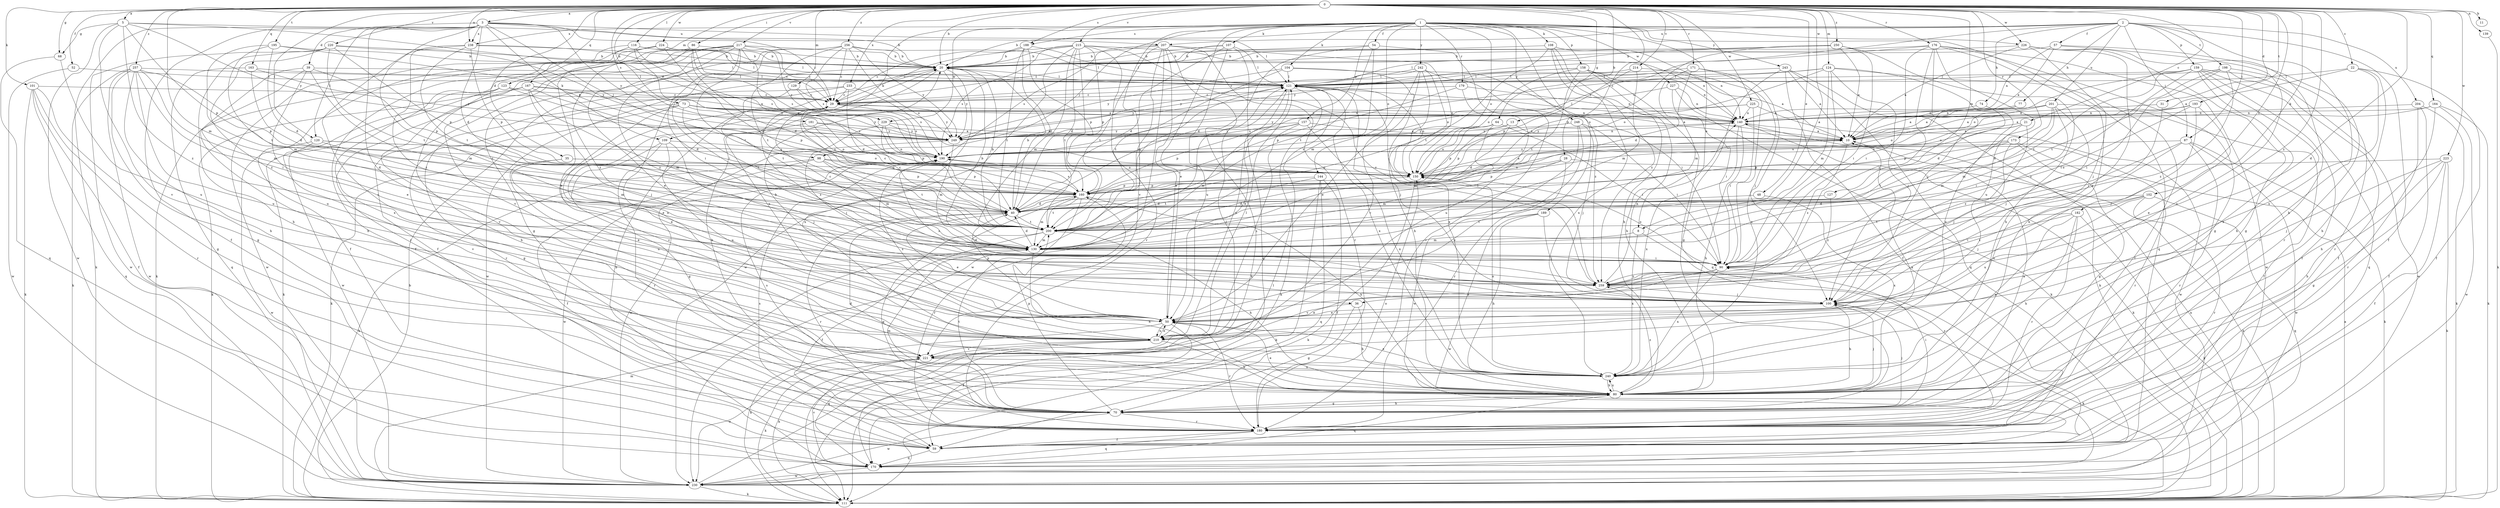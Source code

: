 strict digraph  {
0;
1;
2;
3;
5;
8;
10;
11;
13;
20;
21;
22;
28;
29;
31;
35;
36;
39;
40;
48;
50;
52;
54;
57;
59;
64;
68;
70;
73;
74;
77;
80;
86;
87;
90;
98;
100;
101;
102;
104;
107;
108;
109;
111;
116;
120;
121;
123;
124;
127;
129;
130;
139;
140;
144;
150;
157;
158;
159;
160;
163;
164;
167;
170;
171;
173;
176;
179;
180;
181;
182;
188;
189;
190;
193;
195;
198;
200;
201;
204;
207;
210;
214;
215;
217;
220;
221;
223;
224;
225;
226;
227;
229;
230;
233;
238;
240;
242;
243;
248;
249;
250;
256;
257;
259;
0 -> 3  [label=a];
0 -> 5  [label=a];
0 -> 8  [label=a];
0 -> 11  [label=b];
0 -> 13  [label=b];
0 -> 20  [label=b];
0 -> 21  [label=c];
0 -> 22  [label=c];
0 -> 28  [label=c];
0 -> 31  [label=d];
0 -> 35  [label=d];
0 -> 36  [label=d];
0 -> 48  [label=e];
0 -> 52  [label=f];
0 -> 64  [label=g];
0 -> 68  [label=g];
0 -> 73  [label=h];
0 -> 86  [label=i];
0 -> 87  [label=i];
0 -> 101  [label=k];
0 -> 102  [label=k];
0 -> 116  [label=l];
0 -> 120  [label=l];
0 -> 123  [label=m];
0 -> 124  [label=m];
0 -> 127  [label=m];
0 -> 129  [label=m];
0 -> 130  [label=m];
0 -> 139  [label=n];
0 -> 163  [label=q];
0 -> 164  [label=q];
0 -> 167  [label=q];
0 -> 171  [label=r];
0 -> 173  [label=r];
0 -> 176  [label=r];
0 -> 181  [label=s];
0 -> 182  [label=s];
0 -> 188  [label=s];
0 -> 193  [label=t];
0 -> 195  [label=t];
0 -> 214  [label=v];
0 -> 215  [label=v];
0 -> 217  [label=v];
0 -> 220  [label=v];
0 -> 223  [label=w];
0 -> 224  [label=w];
0 -> 225  [label=w];
0 -> 226  [label=w];
0 -> 233  [label=x];
0 -> 238  [label=x];
0 -> 250  [label=z];
0 -> 256  [label=z];
0 -> 257  [label=z];
0 -> 259  [label=z];
1 -> 8  [label=a];
1 -> 50  [label=e];
1 -> 54  [label=f];
1 -> 98  [label=j];
1 -> 104  [label=k];
1 -> 107  [label=k];
1 -> 108  [label=k];
1 -> 109  [label=k];
1 -> 144  [label=o];
1 -> 150  [label=o];
1 -> 157  [label=p];
1 -> 158  [label=p];
1 -> 170  [label=q];
1 -> 179  [label=r];
1 -> 188  [label=s];
1 -> 189  [label=s];
1 -> 221  [label=v];
1 -> 226  [label=w];
1 -> 227  [label=w];
1 -> 229  [label=w];
1 -> 242  [label=y];
1 -> 243  [label=y];
1 -> 248  [label=y];
2 -> 20  [label=b];
2 -> 57  [label=f];
2 -> 59  [label=f];
2 -> 74  [label=h];
2 -> 77  [label=h];
2 -> 80  [label=h];
2 -> 87  [label=i];
2 -> 159  [label=p];
2 -> 190  [label=s];
2 -> 198  [label=t];
2 -> 201  [label=u];
2 -> 204  [label=u];
2 -> 207  [label=u];
2 -> 238  [label=x];
3 -> 20  [label=b];
3 -> 29  [label=c];
3 -> 36  [label=d];
3 -> 39  [label=d];
3 -> 40  [label=d];
3 -> 59  [label=f];
3 -> 98  [label=j];
3 -> 109  [label=k];
3 -> 111  [label=k];
3 -> 120  [label=l];
3 -> 121  [label=l];
3 -> 238  [label=x];
3 -> 249  [label=y];
3 -> 259  [label=z];
5 -> 68  [label=g];
5 -> 160  [label=p];
5 -> 207  [label=u];
5 -> 221  [label=v];
5 -> 229  [label=w];
5 -> 230  [label=w];
5 -> 249  [label=y];
5 -> 259  [label=z];
8 -> 130  [label=m];
8 -> 180  [label=r];
8 -> 240  [label=x];
10 -> 190  [label=s];
10 -> 259  [label=z];
13 -> 10  [label=a];
13 -> 40  [label=d];
13 -> 160  [label=p];
13 -> 249  [label=y];
20 -> 121  [label=l];
20 -> 210  [label=u];
20 -> 230  [label=w];
20 -> 240  [label=x];
20 -> 249  [label=y];
21 -> 10  [label=a];
21 -> 130  [label=m];
21 -> 150  [label=o];
21 -> 160  [label=p];
21 -> 259  [label=z];
22 -> 10  [label=a];
22 -> 59  [label=f];
22 -> 80  [label=h];
22 -> 121  [label=l];
22 -> 210  [label=u];
28 -> 50  [label=e];
28 -> 111  [label=k];
28 -> 130  [label=m];
28 -> 150  [label=o];
28 -> 160  [label=p];
29 -> 140  [label=n];
29 -> 190  [label=s];
29 -> 249  [label=y];
29 -> 259  [label=z];
31 -> 90  [label=i];
31 -> 140  [label=n];
35 -> 50  [label=e];
35 -> 150  [label=o];
35 -> 160  [label=p];
35 -> 210  [label=u];
36 -> 50  [label=e];
36 -> 70  [label=g];
36 -> 80  [label=h];
39 -> 50  [label=e];
39 -> 80  [label=h];
39 -> 121  [label=l];
39 -> 130  [label=m];
39 -> 160  [label=p];
39 -> 210  [label=u];
40 -> 20  [label=b];
40 -> 29  [label=c];
40 -> 50  [label=e];
40 -> 180  [label=r];
40 -> 200  [label=t];
48 -> 40  [label=d];
48 -> 240  [label=x];
50 -> 20  [label=b];
50 -> 59  [label=f];
50 -> 111  [label=k];
50 -> 160  [label=p];
50 -> 180  [label=r];
50 -> 210  [label=u];
52 -> 121  [label=l];
52 -> 230  [label=w];
54 -> 20  [label=b];
54 -> 40  [label=d];
54 -> 130  [label=m];
54 -> 180  [label=r];
54 -> 200  [label=t];
57 -> 10  [label=a];
57 -> 20  [label=b];
57 -> 140  [label=n];
57 -> 180  [label=r];
57 -> 221  [label=v];
59 -> 170  [label=q];
59 -> 190  [label=s];
64 -> 90  [label=i];
64 -> 130  [label=m];
64 -> 150  [label=o];
64 -> 160  [label=p];
64 -> 249  [label=y];
68 -> 170  [label=q];
68 -> 210  [label=u];
70 -> 10  [label=a];
70 -> 20  [label=b];
70 -> 80  [label=h];
70 -> 90  [label=i];
70 -> 100  [label=j];
70 -> 130  [label=m];
70 -> 160  [label=p];
70 -> 180  [label=r];
70 -> 190  [label=s];
70 -> 200  [label=t];
70 -> 230  [label=w];
73 -> 10  [label=a];
73 -> 50  [label=e];
73 -> 70  [label=g];
73 -> 111  [label=k];
73 -> 140  [label=n];
73 -> 190  [label=s];
73 -> 200  [label=t];
73 -> 249  [label=y];
74 -> 40  [label=d];
74 -> 140  [label=n];
77 -> 10  [label=a];
77 -> 140  [label=n];
77 -> 150  [label=o];
80 -> 10  [label=a];
80 -> 40  [label=d];
80 -> 50  [label=e];
80 -> 70  [label=g];
80 -> 100  [label=j];
80 -> 170  [label=q];
80 -> 240  [label=x];
80 -> 259  [label=z];
86 -> 20  [label=b];
86 -> 29  [label=c];
86 -> 40  [label=d];
86 -> 50  [label=e];
86 -> 190  [label=s];
86 -> 259  [label=z];
87 -> 90  [label=i];
87 -> 111  [label=k];
87 -> 180  [label=r];
87 -> 190  [label=s];
87 -> 230  [label=w];
87 -> 240  [label=x];
90 -> 40  [label=d];
90 -> 50  [label=e];
90 -> 150  [label=o];
90 -> 221  [label=v];
90 -> 240  [label=x];
90 -> 259  [label=z];
98 -> 59  [label=f];
98 -> 111  [label=k];
98 -> 130  [label=m];
98 -> 150  [label=o];
98 -> 160  [label=p];
98 -> 200  [label=t];
100 -> 50  [label=e];
100 -> 80  [label=h];
100 -> 111  [label=k];
100 -> 190  [label=s];
101 -> 29  [label=c];
101 -> 59  [label=f];
101 -> 70  [label=g];
101 -> 111  [label=k];
101 -> 170  [label=q];
101 -> 180  [label=r];
102 -> 40  [label=d];
102 -> 100  [label=j];
102 -> 170  [label=q];
102 -> 180  [label=r];
102 -> 210  [label=u];
102 -> 259  [label=z];
104 -> 80  [label=h];
104 -> 90  [label=i];
104 -> 121  [label=l];
104 -> 200  [label=t];
104 -> 249  [label=y];
107 -> 20  [label=b];
107 -> 29  [label=c];
107 -> 40  [label=d];
107 -> 121  [label=l];
107 -> 170  [label=q];
107 -> 210  [label=u];
108 -> 20  [label=b];
108 -> 80  [label=h];
108 -> 140  [label=n];
108 -> 200  [label=t];
108 -> 240  [label=x];
108 -> 259  [label=z];
109 -> 70  [label=g];
109 -> 100  [label=j];
109 -> 180  [label=r];
109 -> 190  [label=s];
109 -> 210  [label=u];
111 -> 10  [label=a];
111 -> 20  [label=b];
111 -> 130  [label=m];
111 -> 140  [label=n];
116 -> 20  [label=b];
116 -> 59  [label=f];
116 -> 121  [label=l];
116 -> 150  [label=o];
116 -> 190  [label=s];
116 -> 230  [label=w];
120 -> 130  [label=m];
120 -> 150  [label=o];
120 -> 190  [label=s];
120 -> 221  [label=v];
120 -> 230  [label=w];
121 -> 29  [label=c];
121 -> 50  [label=e];
121 -> 100  [label=j];
121 -> 111  [label=k];
121 -> 150  [label=o];
121 -> 210  [label=u];
121 -> 240  [label=x];
121 -> 249  [label=y];
123 -> 29  [label=c];
123 -> 80  [label=h];
123 -> 111  [label=k];
123 -> 160  [label=p];
123 -> 230  [label=w];
124 -> 59  [label=f];
124 -> 90  [label=i];
124 -> 100  [label=j];
124 -> 121  [label=l];
124 -> 130  [label=m];
124 -> 150  [label=o];
124 -> 190  [label=s];
124 -> 240  [label=x];
127 -> 40  [label=d];
127 -> 259  [label=z];
129 -> 10  [label=a];
129 -> 29  [label=c];
129 -> 200  [label=t];
130 -> 20  [label=b];
130 -> 29  [label=c];
130 -> 40  [label=d];
130 -> 80  [label=h];
130 -> 90  [label=i];
130 -> 121  [label=l];
139 -> 111  [label=k];
140 -> 10  [label=a];
140 -> 80  [label=h];
140 -> 111  [label=k];
140 -> 121  [label=l];
140 -> 240  [label=x];
140 -> 249  [label=y];
144 -> 59  [label=f];
144 -> 111  [label=k];
144 -> 160  [label=p];
144 -> 170  [label=q];
144 -> 200  [label=t];
150 -> 10  [label=a];
150 -> 111  [label=k];
150 -> 160  [label=p];
157 -> 10  [label=a];
157 -> 130  [label=m];
157 -> 160  [label=p];
157 -> 210  [label=u];
157 -> 240  [label=x];
157 -> 249  [label=y];
158 -> 10  [label=a];
158 -> 80  [label=h];
158 -> 121  [label=l];
158 -> 140  [label=n];
158 -> 150  [label=o];
158 -> 170  [label=q];
158 -> 200  [label=t];
158 -> 249  [label=y];
159 -> 59  [label=f];
159 -> 80  [label=h];
159 -> 121  [label=l];
159 -> 150  [label=o];
159 -> 170  [label=q];
159 -> 200  [label=t];
159 -> 230  [label=w];
159 -> 240  [label=x];
159 -> 259  [label=z];
160 -> 40  [label=d];
160 -> 80  [label=h];
160 -> 130  [label=m];
160 -> 180  [label=r];
160 -> 190  [label=s];
160 -> 200  [label=t];
163 -> 40  [label=d];
163 -> 121  [label=l];
163 -> 170  [label=q];
163 -> 249  [label=y];
164 -> 10  [label=a];
164 -> 80  [label=h];
164 -> 111  [label=k];
164 -> 140  [label=n];
164 -> 230  [label=w];
167 -> 29  [label=c];
167 -> 40  [label=d];
167 -> 100  [label=j];
167 -> 111  [label=k];
167 -> 130  [label=m];
167 -> 140  [label=n];
167 -> 221  [label=v];
170 -> 20  [label=b];
170 -> 221  [label=v];
170 -> 230  [label=w];
171 -> 40  [label=d];
171 -> 90  [label=i];
171 -> 121  [label=l];
171 -> 130  [label=m];
171 -> 240  [label=x];
173 -> 70  [label=g];
173 -> 100  [label=j];
173 -> 160  [label=p];
173 -> 180  [label=r];
173 -> 190  [label=s];
173 -> 200  [label=t];
176 -> 20  [label=b];
176 -> 70  [label=g];
176 -> 80  [label=h];
176 -> 90  [label=i];
176 -> 100  [label=j];
176 -> 210  [label=u];
176 -> 230  [label=w];
176 -> 249  [label=y];
176 -> 259  [label=z];
179 -> 29  [label=c];
179 -> 140  [label=n];
179 -> 160  [label=p];
179 -> 210  [label=u];
180 -> 59  [label=f];
180 -> 150  [label=o];
180 -> 170  [label=q];
181 -> 10  [label=a];
181 -> 50  [label=e];
181 -> 150  [label=o];
181 -> 249  [label=y];
182 -> 80  [label=h];
182 -> 90  [label=i];
182 -> 111  [label=k];
182 -> 180  [label=r];
182 -> 200  [label=t];
182 -> 240  [label=x];
188 -> 20  [label=b];
188 -> 29  [label=c];
188 -> 40  [label=d];
188 -> 121  [label=l];
188 -> 160  [label=p];
188 -> 200  [label=t];
189 -> 80  [label=h];
189 -> 100  [label=j];
189 -> 200  [label=t];
189 -> 230  [label=w];
190 -> 150  [label=o];
190 -> 230  [label=w];
193 -> 10  [label=a];
193 -> 50  [label=e];
193 -> 100  [label=j];
193 -> 140  [label=n];
193 -> 200  [label=t];
195 -> 20  [label=b];
195 -> 40  [label=d];
195 -> 130  [label=m];
195 -> 200  [label=t];
195 -> 249  [label=y];
198 -> 59  [label=f];
198 -> 90  [label=i];
198 -> 121  [label=l];
198 -> 180  [label=r];
198 -> 200  [label=t];
198 -> 259  [label=z];
200 -> 20  [label=b];
200 -> 29  [label=c];
200 -> 59  [label=f];
200 -> 70  [label=g];
200 -> 80  [label=h];
200 -> 121  [label=l];
200 -> 130  [label=m];
201 -> 10  [label=a];
201 -> 40  [label=d];
201 -> 59  [label=f];
201 -> 90  [label=i];
201 -> 100  [label=j];
201 -> 130  [label=m];
201 -> 140  [label=n];
201 -> 150  [label=o];
204 -> 59  [label=f];
204 -> 111  [label=k];
204 -> 140  [label=n];
204 -> 180  [label=r];
207 -> 20  [label=b];
207 -> 50  [label=e];
207 -> 111  [label=k];
207 -> 130  [label=m];
207 -> 150  [label=o];
207 -> 180  [label=r];
207 -> 190  [label=s];
207 -> 200  [label=t];
207 -> 230  [label=w];
210 -> 50  [label=e];
210 -> 80  [label=h];
210 -> 111  [label=k];
210 -> 121  [label=l];
210 -> 170  [label=q];
210 -> 190  [label=s];
210 -> 221  [label=v];
214 -> 100  [label=j];
214 -> 121  [label=l];
214 -> 130  [label=m];
214 -> 160  [label=p];
215 -> 20  [label=b];
215 -> 29  [label=c];
215 -> 40  [label=d];
215 -> 130  [label=m];
215 -> 140  [label=n];
215 -> 160  [label=p];
215 -> 180  [label=r];
215 -> 190  [label=s];
215 -> 200  [label=t];
215 -> 230  [label=w];
215 -> 259  [label=z];
217 -> 20  [label=b];
217 -> 29  [label=c];
217 -> 50  [label=e];
217 -> 59  [label=f];
217 -> 90  [label=i];
217 -> 150  [label=o];
217 -> 180  [label=r];
217 -> 200  [label=t];
217 -> 221  [label=v];
217 -> 249  [label=y];
217 -> 259  [label=z];
220 -> 20  [label=b];
220 -> 80  [label=h];
220 -> 160  [label=p];
220 -> 200  [label=t];
220 -> 230  [label=w];
220 -> 249  [label=y];
220 -> 259  [label=z];
221 -> 111  [label=k];
221 -> 121  [label=l];
221 -> 230  [label=w];
221 -> 240  [label=x];
223 -> 59  [label=f];
223 -> 70  [label=g];
223 -> 80  [label=h];
223 -> 100  [label=j];
223 -> 111  [label=k];
223 -> 150  [label=o];
224 -> 20  [label=b];
224 -> 40  [label=d];
224 -> 59  [label=f];
224 -> 111  [label=k];
224 -> 121  [label=l];
224 -> 240  [label=x];
225 -> 90  [label=i];
225 -> 140  [label=n];
225 -> 190  [label=s];
225 -> 230  [label=w];
225 -> 249  [label=y];
226 -> 10  [label=a];
226 -> 20  [label=b];
226 -> 50  [label=e];
226 -> 70  [label=g];
226 -> 100  [label=j];
226 -> 180  [label=r];
227 -> 29  [label=c];
227 -> 90  [label=i];
227 -> 111  [label=k];
227 -> 140  [label=n];
229 -> 10  [label=a];
229 -> 100  [label=j];
229 -> 150  [label=o];
229 -> 160  [label=p];
229 -> 249  [label=y];
230 -> 111  [label=k];
230 -> 121  [label=l];
233 -> 29  [label=c];
233 -> 40  [label=d];
233 -> 180  [label=r];
233 -> 190  [label=s];
233 -> 210  [label=u];
238 -> 20  [label=b];
238 -> 121  [label=l];
238 -> 160  [label=p];
238 -> 200  [label=t];
238 -> 210  [label=u];
238 -> 259  [label=z];
240 -> 29  [label=c];
240 -> 50  [label=e];
240 -> 80  [label=h];
240 -> 150  [label=o];
242 -> 29  [label=c];
242 -> 50  [label=e];
242 -> 121  [label=l];
242 -> 150  [label=o];
242 -> 221  [label=v];
242 -> 240  [label=x];
242 -> 259  [label=z];
243 -> 10  [label=a];
243 -> 59  [label=f];
243 -> 70  [label=g];
243 -> 111  [label=k];
243 -> 121  [label=l];
243 -> 170  [label=q];
248 -> 90  [label=i];
248 -> 100  [label=j];
248 -> 180  [label=r];
248 -> 230  [label=w];
248 -> 249  [label=y];
249 -> 130  [label=m];
249 -> 140  [label=n];
249 -> 230  [label=w];
250 -> 10  [label=a];
250 -> 20  [label=b];
250 -> 80  [label=h];
250 -> 90  [label=i];
250 -> 121  [label=l];
250 -> 160  [label=p];
256 -> 20  [label=b];
256 -> 29  [label=c];
256 -> 70  [label=g];
256 -> 90  [label=i];
256 -> 121  [label=l];
256 -> 150  [label=o];
256 -> 190  [label=s];
256 -> 200  [label=t];
256 -> 249  [label=y];
257 -> 70  [label=g];
257 -> 80  [label=h];
257 -> 90  [label=i];
257 -> 111  [label=k];
257 -> 121  [label=l];
257 -> 130  [label=m];
257 -> 160  [label=p];
257 -> 210  [label=u];
257 -> 230  [label=w];
259 -> 100  [label=j];
259 -> 121  [label=l];
259 -> 140  [label=n];
}
